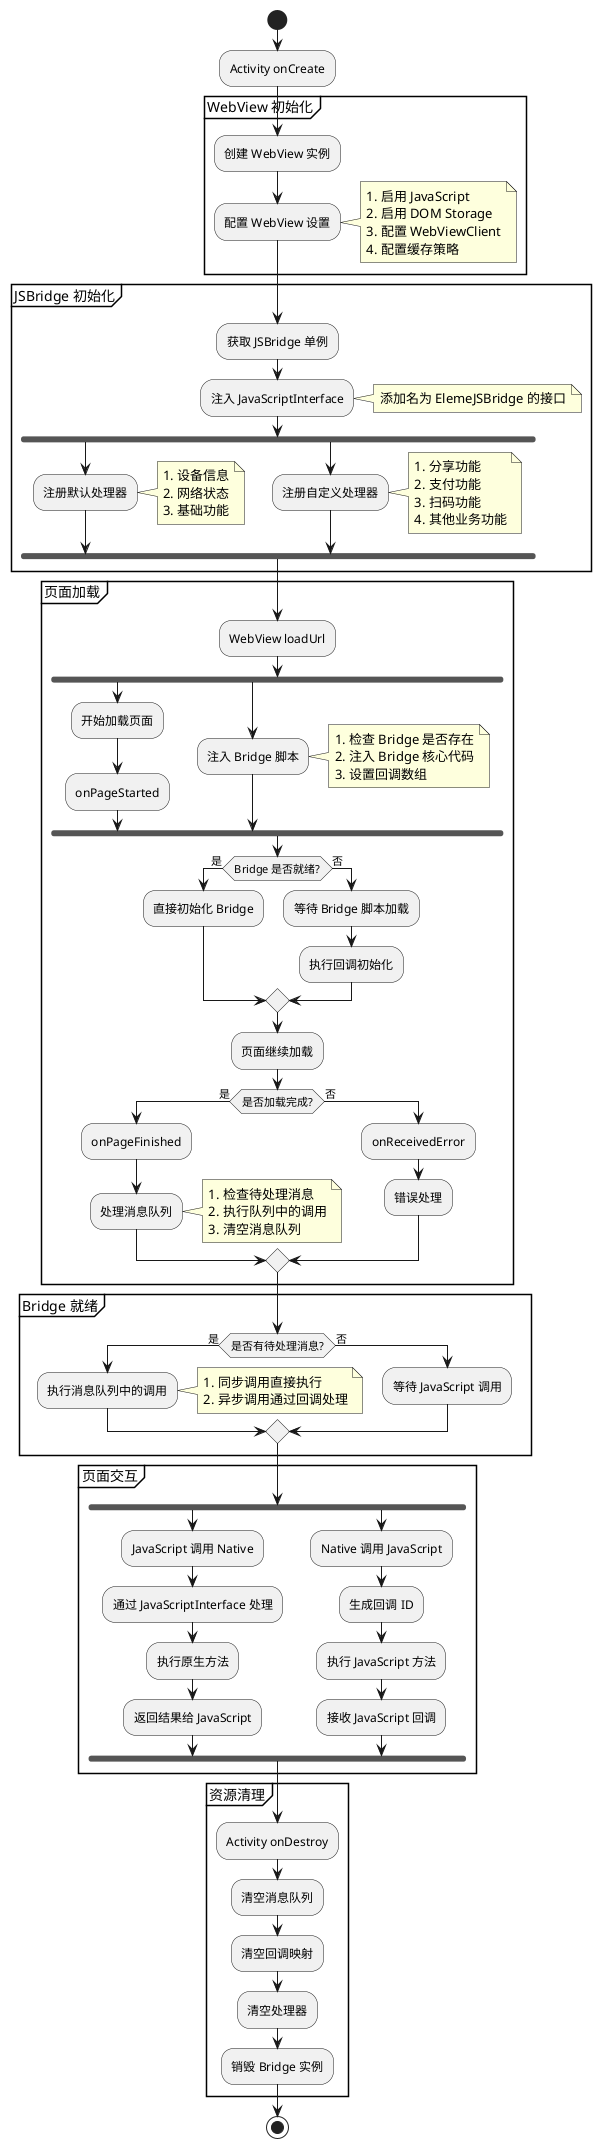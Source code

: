 @startuml Android WebView Loading Flow

start

:Activity onCreate;

partition "WebView 初始化" {
    :创建 WebView 实例;
    :配置 WebView 设置;
    note right
        1. 启用 JavaScript
        2. 启用 DOM Storage
        3. 配置 WebViewClient
        4. 配置缓存策略
    end note
}

partition "JSBridge 初始化" {
    :获取 JSBridge 单例;
    
    :注入 JavaScriptInterface;
    note right: 添加名为 ElemeJSBridge 的接口
    
    fork
        :注册默认处理器;
        note right
            1. 设备信息
            2. 网络状态
            3. 基础功能
        end note
    fork again
        :注册自定义处理器;
        note right
            1. 分享功能
            2. 支付功能
            3. 扫码功能
            4. 其他业务功能
        end note
    end fork
}

partition "页面加载" {
    :WebView loadUrl;
    
    fork
        :开始加载页面;
        :onPageStarted;
    fork again
        :注入 Bridge 脚本;
        note right
            1. 检查 Bridge 是否存在
            2. 注入 Bridge 核心代码
            3. 设置回调数组
        end note
    end fork
    
    if (Bridge 是否就绪?) then (是)
        :直接初始化 Bridge;
    else (否)
        :等待 Bridge 脚本加载;
        :执行回调初始化;
    endif
    
    :页面继续加载;
    
    if (是否加载完成?) then (是)
        :onPageFinished;
        :处理消息队列;
        note right
            1. 检查待处理消息
            2. 执行队列中的调用
            3. 清空消息队列
        end note
    else (否)
        :onReceivedError;
        :错误处理;
    endif
}

partition "Bridge 就绪" {
    if (是否有待处理消息?) then (是)
        :执行消息队列中的调用;
        note right
            1. 同步调用直接执行
            2. 异步调用通过回调处理
        end note
    else (否)
        :等待 JavaScript 调用;
    endif
}

partition "页面交互" {
    fork
        :JavaScript 调用 Native;
        :通过 JavaScriptInterface 处理;
        :执行原生方法;
        :返回结果给 JavaScript;
    fork again
        :Native 调用 JavaScript;
        :生成回调 ID;
        :执行 JavaScript 方法;
        :接收 JavaScript 回调;
    end fork
}

partition "资源清理" {
    :Activity onDestroy;
    :清空消息队列;
    :清空回调映射;
    :清空处理器;
    :销毁 Bridge 实例;
}

stop

@enduml 